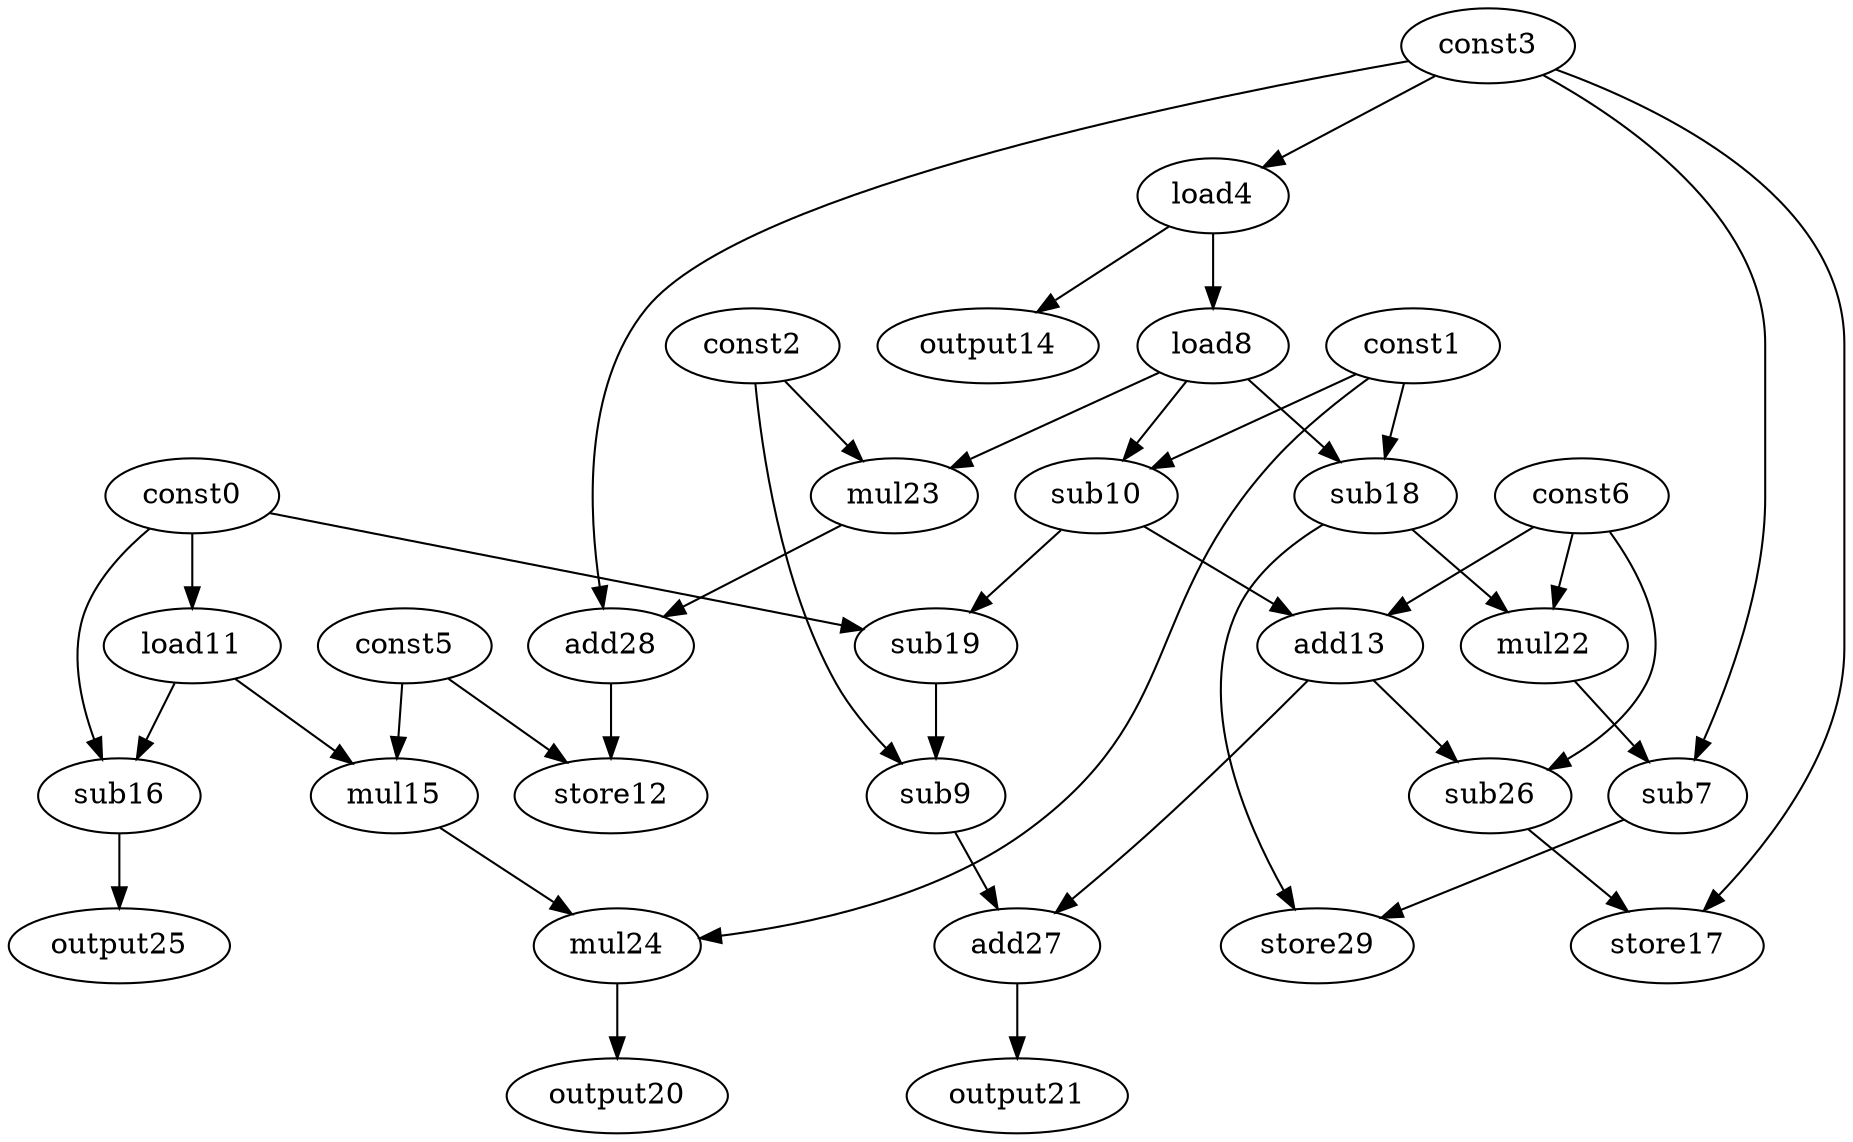 digraph G { 
const0[opcode=const]; 
const1[opcode=const]; 
const2[opcode=const]; 
const3[opcode=const]; 
load4[opcode=load]; 
const5[opcode=const]; 
const6[opcode=const]; 
sub7[opcode=sub]; 
load8[opcode=load]; 
sub9[opcode=sub]; 
sub10[opcode=sub]; 
load11[opcode=load]; 
store12[opcode=store]; 
add13[opcode=add]; 
output14[opcode=output]; 
mul15[opcode=mul]; 
sub16[opcode=sub]; 
store17[opcode=store]; 
sub18[opcode=sub]; 
sub19[opcode=sub]; 
output20[opcode=output]; 
output21[opcode=output]; 
mul22[opcode=mul]; 
mul23[opcode=mul]; 
mul24[opcode=mul]; 
output25[opcode=output]; 
sub26[opcode=sub]; 
add27[opcode=add]; 
add28[opcode=add]; 
store29[opcode=store]; 
const3->load4[operand=0];
const0->load11[operand=0];
load4->load8[operand=0];
load4->output14[operand=0];
load11->mul15[operand=0];
const5->mul15[operand=1];
const0->sub16[operand=0];
load11->sub16[operand=1];
load8->sub10[operand=0];
const1->sub10[operand=1];
load8->sub18[operand=0];
const1->sub18[operand=1];
load8->mul23[operand=0];
const2->mul23[operand=1];
const1->mul24[operand=0];
mul15->mul24[operand=1];
sub16->output25[operand=0];
sub10->add13[operand=0];
const6->add13[operand=1];
const0->sub19[operand=0];
sub10->sub19[operand=1];
mul24->output20[operand=0];
sub18->mul22[operand=0];
const6->mul22[operand=1];
const3->add28[operand=0];
mul23->add28[operand=1];
const3->sub7[operand=0];
mul22->sub7[operand=1];
const2->sub9[operand=0];
sub19->sub9[operand=1];
add28->store12[operand=0];
const5->store12[operand=1];
add13->sub26[operand=0];
const6->sub26[operand=1];
sub26->store17[operand=0];
const3->store17[operand=1];
sub9->add27[operand=0];
add13->add27[operand=1];
sub18->store29[operand=0];
sub7->store29[operand=1];
add27->output21[operand=0];
}
